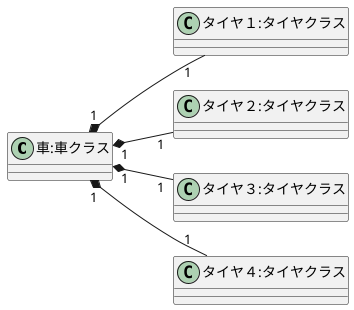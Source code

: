 @startuml
left to right direction

class "車:車クラス" as a1{} 
class "タイヤ１:タイヤクラス" as a2{} 
class "タイヤ２:タイヤクラス" as a3{}
class "タイヤ３:タイヤクラス" as a4{} 
class "タイヤ４:タイヤクラス" as a5{} 
a1  "1" *--"1"a2
a1  "1" *--"1"a3
a1  "1" *--"1"a4
a1  "1" *--"1"a5
@enduml